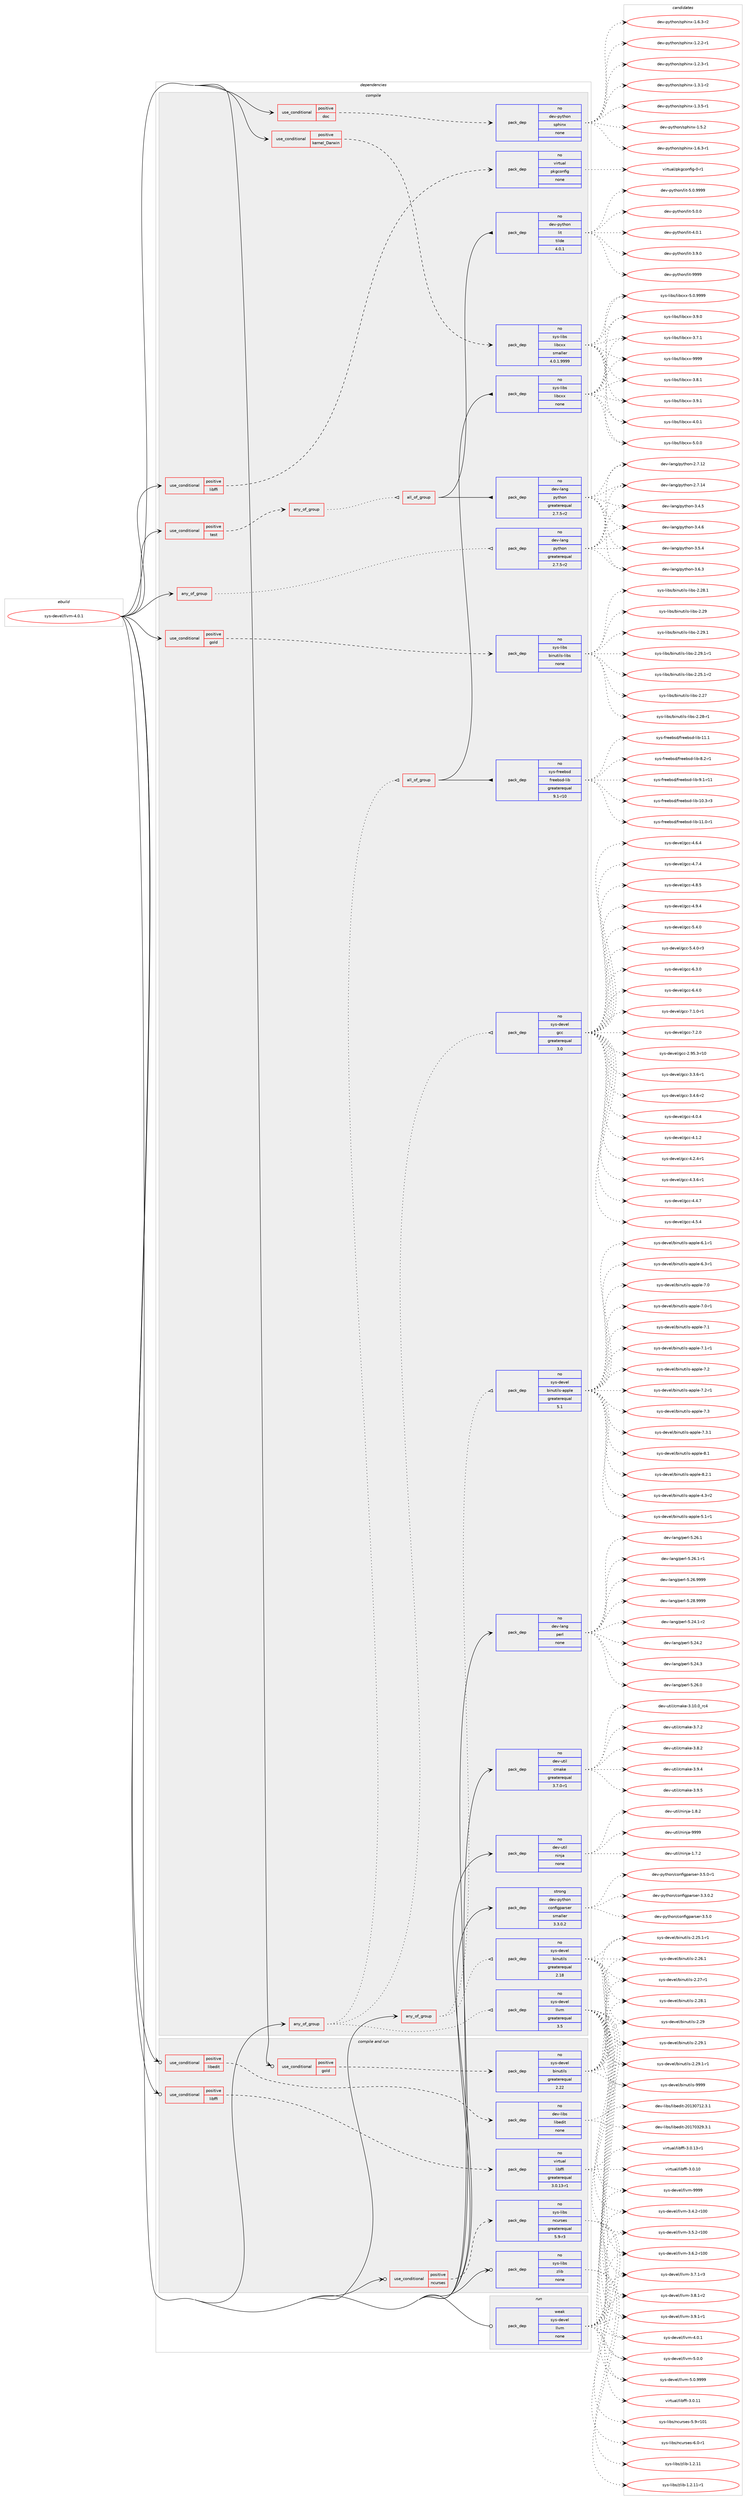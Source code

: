 digraph prolog {

# *************
# Graph options
# *************

newrank=true;
concentrate=true;
compound=true;
graph [rankdir=LR,fontname=Helvetica,fontsize=10,ranksep=1.5];#, ranksep=2.5, nodesep=0.2];
edge  [arrowhead=vee];
node  [fontname=Helvetica,fontsize=10];

# **********
# The ebuild
# **********

subgraph cluster_leftcol {
color=gray;
rank=same;
label=<<i>ebuild</i>>;
id [label="sys-devel/llvm-4.0.1", color=red, width=4, href="../sys-devel/llvm-4.0.1.svg"];
}

# ****************
# The dependencies
# ****************

subgraph cluster_midcol {
color=gray;
label=<<i>dependencies</i>>;
subgraph cluster_compile {
fillcolor="#eeeeee";
style=filled;
label=<<i>compile</i>>;
subgraph any8170 {
dependency485410 [label=<<TABLE BORDER="0" CELLBORDER="1" CELLSPACING="0" CELLPADDING="4"><TR><TD CELLPADDING="10">any_of_group</TD></TR></TABLE>>, shape=none, color=red];subgraph pack360628 {
dependency485411 [label=<<TABLE BORDER="0" CELLBORDER="1" CELLSPACING="0" CELLPADDING="4" WIDTH="220"><TR><TD ROWSPAN="6" CELLPADDING="30">pack_dep</TD></TR><TR><TD WIDTH="110">no</TD></TR><TR><TD>dev-lang</TD></TR><TR><TD>python</TD></TR><TR><TD>greaterequal</TD></TR><TR><TD>2.7.5-r2</TD></TR></TABLE>>, shape=none, color=blue];
}
dependency485410:e -> dependency485411:w [weight=20,style="dotted",arrowhead="oinv"];
}
id:e -> dependency485410:w [weight=20,style="solid",arrowhead="vee"];
subgraph any8171 {
dependency485412 [label=<<TABLE BORDER="0" CELLBORDER="1" CELLSPACING="0" CELLPADDING="4"><TR><TD CELLPADDING="10">any_of_group</TD></TR></TABLE>>, shape=none, color=red];subgraph pack360629 {
dependency485413 [label=<<TABLE BORDER="0" CELLBORDER="1" CELLSPACING="0" CELLPADDING="4" WIDTH="220"><TR><TD ROWSPAN="6" CELLPADDING="30">pack_dep</TD></TR><TR><TD WIDTH="110">no</TD></TR><TR><TD>sys-devel</TD></TR><TR><TD>binutils</TD></TR><TR><TD>greaterequal</TD></TR><TR><TD>2.18</TD></TR></TABLE>>, shape=none, color=blue];
}
dependency485412:e -> dependency485413:w [weight=20,style="dotted",arrowhead="oinv"];
subgraph pack360630 {
dependency485414 [label=<<TABLE BORDER="0" CELLBORDER="1" CELLSPACING="0" CELLPADDING="4" WIDTH="220"><TR><TD ROWSPAN="6" CELLPADDING="30">pack_dep</TD></TR><TR><TD WIDTH="110">no</TD></TR><TR><TD>sys-devel</TD></TR><TR><TD>binutils-apple</TD></TR><TR><TD>greaterequal</TD></TR><TR><TD>5.1</TD></TR></TABLE>>, shape=none, color=blue];
}
dependency485412:e -> dependency485414:w [weight=20,style="dotted",arrowhead="oinv"];
}
id:e -> dependency485412:w [weight=20,style="solid",arrowhead="vee"];
subgraph any8172 {
dependency485415 [label=<<TABLE BORDER="0" CELLBORDER="1" CELLSPACING="0" CELLPADDING="4"><TR><TD CELLPADDING="10">any_of_group</TD></TR></TABLE>>, shape=none, color=red];subgraph pack360631 {
dependency485416 [label=<<TABLE BORDER="0" CELLBORDER="1" CELLSPACING="0" CELLPADDING="4" WIDTH="220"><TR><TD ROWSPAN="6" CELLPADDING="30">pack_dep</TD></TR><TR><TD WIDTH="110">no</TD></TR><TR><TD>sys-devel</TD></TR><TR><TD>gcc</TD></TR><TR><TD>greaterequal</TD></TR><TR><TD>3.0</TD></TR></TABLE>>, shape=none, color=blue];
}
dependency485415:e -> dependency485416:w [weight=20,style="dotted",arrowhead="oinv"];
subgraph pack360632 {
dependency485417 [label=<<TABLE BORDER="0" CELLBORDER="1" CELLSPACING="0" CELLPADDING="4" WIDTH="220"><TR><TD ROWSPAN="6" CELLPADDING="30">pack_dep</TD></TR><TR><TD WIDTH="110">no</TD></TR><TR><TD>sys-devel</TD></TR><TR><TD>llvm</TD></TR><TR><TD>greaterequal</TD></TR><TR><TD>3.5</TD></TR></TABLE>>, shape=none, color=blue];
}
dependency485415:e -> dependency485417:w [weight=20,style="dotted",arrowhead="oinv"];
subgraph all294 {
dependency485418 [label=<<TABLE BORDER="0" CELLBORDER="1" CELLSPACING="0" CELLPADDING="4"><TR><TD CELLPADDING="10">all_of_group</TD></TR></TABLE>>, shape=none, color=red];subgraph pack360633 {
dependency485419 [label=<<TABLE BORDER="0" CELLBORDER="1" CELLSPACING="0" CELLPADDING="4" WIDTH="220"><TR><TD ROWSPAN="6" CELLPADDING="30">pack_dep</TD></TR><TR><TD WIDTH="110">no</TD></TR><TR><TD>sys-freebsd</TD></TR><TR><TD>freebsd-lib</TD></TR><TR><TD>greaterequal</TD></TR><TR><TD>9.1-r10</TD></TR></TABLE>>, shape=none, color=blue];
}
dependency485418:e -> dependency485419:w [weight=20,style="solid",arrowhead="inv"];
subgraph pack360634 {
dependency485420 [label=<<TABLE BORDER="0" CELLBORDER="1" CELLSPACING="0" CELLPADDING="4" WIDTH="220"><TR><TD ROWSPAN="6" CELLPADDING="30">pack_dep</TD></TR><TR><TD WIDTH="110">no</TD></TR><TR><TD>sys-libs</TD></TR><TR><TD>libcxx</TD></TR><TR><TD>none</TD></TR><TR><TD></TD></TR></TABLE>>, shape=none, color=blue];
}
dependency485418:e -> dependency485420:w [weight=20,style="solid",arrowhead="inv"];
}
dependency485415:e -> dependency485418:w [weight=20,style="dotted",arrowhead="oinv"];
}
id:e -> dependency485415:w [weight=20,style="solid",arrowhead="vee"];
subgraph cond116321 {
dependency485421 [label=<<TABLE BORDER="0" CELLBORDER="1" CELLSPACING="0" CELLPADDING="4"><TR><TD ROWSPAN="3" CELLPADDING="10">use_conditional</TD></TR><TR><TD>positive</TD></TR><TR><TD>doc</TD></TR></TABLE>>, shape=none, color=red];
subgraph pack360635 {
dependency485422 [label=<<TABLE BORDER="0" CELLBORDER="1" CELLSPACING="0" CELLPADDING="4" WIDTH="220"><TR><TD ROWSPAN="6" CELLPADDING="30">pack_dep</TD></TR><TR><TD WIDTH="110">no</TD></TR><TR><TD>dev-python</TD></TR><TR><TD>sphinx</TD></TR><TR><TD>none</TD></TR><TR><TD></TD></TR></TABLE>>, shape=none, color=blue];
}
dependency485421:e -> dependency485422:w [weight=20,style="dashed",arrowhead="vee"];
}
id:e -> dependency485421:w [weight=20,style="solid",arrowhead="vee"];
subgraph cond116322 {
dependency485423 [label=<<TABLE BORDER="0" CELLBORDER="1" CELLSPACING="0" CELLPADDING="4"><TR><TD ROWSPAN="3" CELLPADDING="10">use_conditional</TD></TR><TR><TD>positive</TD></TR><TR><TD>gold</TD></TR></TABLE>>, shape=none, color=red];
subgraph pack360636 {
dependency485424 [label=<<TABLE BORDER="0" CELLBORDER="1" CELLSPACING="0" CELLPADDING="4" WIDTH="220"><TR><TD ROWSPAN="6" CELLPADDING="30">pack_dep</TD></TR><TR><TD WIDTH="110">no</TD></TR><TR><TD>sys-libs</TD></TR><TR><TD>binutils-libs</TD></TR><TR><TD>none</TD></TR><TR><TD></TD></TR></TABLE>>, shape=none, color=blue];
}
dependency485423:e -> dependency485424:w [weight=20,style="dashed",arrowhead="vee"];
}
id:e -> dependency485423:w [weight=20,style="solid",arrowhead="vee"];
subgraph cond116323 {
dependency485425 [label=<<TABLE BORDER="0" CELLBORDER="1" CELLSPACING="0" CELLPADDING="4"><TR><TD ROWSPAN="3" CELLPADDING="10">use_conditional</TD></TR><TR><TD>positive</TD></TR><TR><TD>kernel_Darwin</TD></TR></TABLE>>, shape=none, color=red];
subgraph pack360637 {
dependency485426 [label=<<TABLE BORDER="0" CELLBORDER="1" CELLSPACING="0" CELLPADDING="4" WIDTH="220"><TR><TD ROWSPAN="6" CELLPADDING="30">pack_dep</TD></TR><TR><TD WIDTH="110">no</TD></TR><TR><TD>sys-libs</TD></TR><TR><TD>libcxx</TD></TR><TR><TD>smaller</TD></TR><TR><TD>4.0.1.9999</TD></TR></TABLE>>, shape=none, color=blue];
}
dependency485425:e -> dependency485426:w [weight=20,style="dashed",arrowhead="vee"];
}
id:e -> dependency485425:w [weight=20,style="solid",arrowhead="vee"];
subgraph cond116324 {
dependency485427 [label=<<TABLE BORDER="0" CELLBORDER="1" CELLSPACING="0" CELLPADDING="4"><TR><TD ROWSPAN="3" CELLPADDING="10">use_conditional</TD></TR><TR><TD>positive</TD></TR><TR><TD>libffi</TD></TR></TABLE>>, shape=none, color=red];
subgraph pack360638 {
dependency485428 [label=<<TABLE BORDER="0" CELLBORDER="1" CELLSPACING="0" CELLPADDING="4" WIDTH="220"><TR><TD ROWSPAN="6" CELLPADDING="30">pack_dep</TD></TR><TR><TD WIDTH="110">no</TD></TR><TR><TD>virtual</TD></TR><TR><TD>pkgconfig</TD></TR><TR><TD>none</TD></TR><TR><TD></TD></TR></TABLE>>, shape=none, color=blue];
}
dependency485427:e -> dependency485428:w [weight=20,style="dashed",arrowhead="vee"];
}
id:e -> dependency485427:w [weight=20,style="solid",arrowhead="vee"];
subgraph cond116325 {
dependency485429 [label=<<TABLE BORDER="0" CELLBORDER="1" CELLSPACING="0" CELLPADDING="4"><TR><TD ROWSPAN="3" CELLPADDING="10">use_conditional</TD></TR><TR><TD>positive</TD></TR><TR><TD>test</TD></TR></TABLE>>, shape=none, color=red];
subgraph any8173 {
dependency485430 [label=<<TABLE BORDER="0" CELLBORDER="1" CELLSPACING="0" CELLPADDING="4"><TR><TD CELLPADDING="10">any_of_group</TD></TR></TABLE>>, shape=none, color=red];subgraph all295 {
dependency485431 [label=<<TABLE BORDER="0" CELLBORDER="1" CELLSPACING="0" CELLPADDING="4"><TR><TD CELLPADDING="10">all_of_group</TD></TR></TABLE>>, shape=none, color=red];subgraph pack360639 {
dependency485432 [label=<<TABLE BORDER="0" CELLBORDER="1" CELLSPACING="0" CELLPADDING="4" WIDTH="220"><TR><TD ROWSPAN="6" CELLPADDING="30">pack_dep</TD></TR><TR><TD WIDTH="110">no</TD></TR><TR><TD>dev-lang</TD></TR><TR><TD>python</TD></TR><TR><TD>greaterequal</TD></TR><TR><TD>2.7.5-r2</TD></TR></TABLE>>, shape=none, color=blue];
}
dependency485431:e -> dependency485432:w [weight=20,style="solid",arrowhead="inv"];
subgraph pack360640 {
dependency485433 [label=<<TABLE BORDER="0" CELLBORDER="1" CELLSPACING="0" CELLPADDING="4" WIDTH="220"><TR><TD ROWSPAN="6" CELLPADDING="30">pack_dep</TD></TR><TR><TD WIDTH="110">no</TD></TR><TR><TD>dev-python</TD></TR><TR><TD>lit</TD></TR><TR><TD>tilde</TD></TR><TR><TD>4.0.1</TD></TR></TABLE>>, shape=none, color=blue];
}
dependency485431:e -> dependency485433:w [weight=20,style="solid",arrowhead="inv"];
}
dependency485430:e -> dependency485431:w [weight=20,style="dotted",arrowhead="oinv"];
}
dependency485429:e -> dependency485430:w [weight=20,style="dashed",arrowhead="vee"];
}
id:e -> dependency485429:w [weight=20,style="solid",arrowhead="vee"];
subgraph pack360641 {
dependency485434 [label=<<TABLE BORDER="0" CELLBORDER="1" CELLSPACING="0" CELLPADDING="4" WIDTH="220"><TR><TD ROWSPAN="6" CELLPADDING="30">pack_dep</TD></TR><TR><TD WIDTH="110">no</TD></TR><TR><TD>dev-lang</TD></TR><TR><TD>perl</TD></TR><TR><TD>none</TD></TR><TR><TD></TD></TR></TABLE>>, shape=none, color=blue];
}
id:e -> dependency485434:w [weight=20,style="solid",arrowhead="vee"];
subgraph pack360642 {
dependency485435 [label=<<TABLE BORDER="0" CELLBORDER="1" CELLSPACING="0" CELLPADDING="4" WIDTH="220"><TR><TD ROWSPAN="6" CELLPADDING="30">pack_dep</TD></TR><TR><TD WIDTH="110">no</TD></TR><TR><TD>dev-util</TD></TR><TR><TD>cmake</TD></TR><TR><TD>greaterequal</TD></TR><TR><TD>3.7.0-r1</TD></TR></TABLE>>, shape=none, color=blue];
}
id:e -> dependency485435:w [weight=20,style="solid",arrowhead="vee"];
subgraph pack360643 {
dependency485436 [label=<<TABLE BORDER="0" CELLBORDER="1" CELLSPACING="0" CELLPADDING="4" WIDTH="220"><TR><TD ROWSPAN="6" CELLPADDING="30">pack_dep</TD></TR><TR><TD WIDTH="110">no</TD></TR><TR><TD>dev-util</TD></TR><TR><TD>ninja</TD></TR><TR><TD>none</TD></TR><TR><TD></TD></TR></TABLE>>, shape=none, color=blue];
}
id:e -> dependency485436:w [weight=20,style="solid",arrowhead="vee"];
subgraph pack360644 {
dependency485437 [label=<<TABLE BORDER="0" CELLBORDER="1" CELLSPACING="0" CELLPADDING="4" WIDTH="220"><TR><TD ROWSPAN="6" CELLPADDING="30">pack_dep</TD></TR><TR><TD WIDTH="110">strong</TD></TR><TR><TD>dev-python</TD></TR><TR><TD>configparser</TD></TR><TR><TD>smaller</TD></TR><TR><TD>3.3.0.2</TD></TR></TABLE>>, shape=none, color=blue];
}
id:e -> dependency485437:w [weight=20,style="solid",arrowhead="vee"];
}
subgraph cluster_compileandrun {
fillcolor="#eeeeee";
style=filled;
label=<<i>compile and run</i>>;
subgraph cond116326 {
dependency485438 [label=<<TABLE BORDER="0" CELLBORDER="1" CELLSPACING="0" CELLPADDING="4"><TR><TD ROWSPAN="3" CELLPADDING="10">use_conditional</TD></TR><TR><TD>positive</TD></TR><TR><TD>gold</TD></TR></TABLE>>, shape=none, color=red];
subgraph pack360645 {
dependency485439 [label=<<TABLE BORDER="0" CELLBORDER="1" CELLSPACING="0" CELLPADDING="4" WIDTH="220"><TR><TD ROWSPAN="6" CELLPADDING="30">pack_dep</TD></TR><TR><TD WIDTH="110">no</TD></TR><TR><TD>sys-devel</TD></TR><TR><TD>binutils</TD></TR><TR><TD>greaterequal</TD></TR><TR><TD>2.22</TD></TR></TABLE>>, shape=none, color=blue];
}
dependency485438:e -> dependency485439:w [weight=20,style="dashed",arrowhead="vee"];
}
id:e -> dependency485438:w [weight=20,style="solid",arrowhead="odotvee"];
subgraph cond116327 {
dependency485440 [label=<<TABLE BORDER="0" CELLBORDER="1" CELLSPACING="0" CELLPADDING="4"><TR><TD ROWSPAN="3" CELLPADDING="10">use_conditional</TD></TR><TR><TD>positive</TD></TR><TR><TD>libedit</TD></TR></TABLE>>, shape=none, color=red];
subgraph pack360646 {
dependency485441 [label=<<TABLE BORDER="0" CELLBORDER="1" CELLSPACING="0" CELLPADDING="4" WIDTH="220"><TR><TD ROWSPAN="6" CELLPADDING="30">pack_dep</TD></TR><TR><TD WIDTH="110">no</TD></TR><TR><TD>dev-libs</TD></TR><TR><TD>libedit</TD></TR><TR><TD>none</TD></TR><TR><TD></TD></TR></TABLE>>, shape=none, color=blue];
}
dependency485440:e -> dependency485441:w [weight=20,style="dashed",arrowhead="vee"];
}
id:e -> dependency485440:w [weight=20,style="solid",arrowhead="odotvee"];
subgraph cond116328 {
dependency485442 [label=<<TABLE BORDER="0" CELLBORDER="1" CELLSPACING="0" CELLPADDING="4"><TR><TD ROWSPAN="3" CELLPADDING="10">use_conditional</TD></TR><TR><TD>positive</TD></TR><TR><TD>libffi</TD></TR></TABLE>>, shape=none, color=red];
subgraph pack360647 {
dependency485443 [label=<<TABLE BORDER="0" CELLBORDER="1" CELLSPACING="0" CELLPADDING="4" WIDTH="220"><TR><TD ROWSPAN="6" CELLPADDING="30">pack_dep</TD></TR><TR><TD WIDTH="110">no</TD></TR><TR><TD>virtual</TD></TR><TR><TD>libffi</TD></TR><TR><TD>greaterequal</TD></TR><TR><TD>3.0.13-r1</TD></TR></TABLE>>, shape=none, color=blue];
}
dependency485442:e -> dependency485443:w [weight=20,style="dashed",arrowhead="vee"];
}
id:e -> dependency485442:w [weight=20,style="solid",arrowhead="odotvee"];
subgraph cond116329 {
dependency485444 [label=<<TABLE BORDER="0" CELLBORDER="1" CELLSPACING="0" CELLPADDING="4"><TR><TD ROWSPAN="3" CELLPADDING="10">use_conditional</TD></TR><TR><TD>positive</TD></TR><TR><TD>ncurses</TD></TR></TABLE>>, shape=none, color=red];
subgraph pack360648 {
dependency485445 [label=<<TABLE BORDER="0" CELLBORDER="1" CELLSPACING="0" CELLPADDING="4" WIDTH="220"><TR><TD ROWSPAN="6" CELLPADDING="30">pack_dep</TD></TR><TR><TD WIDTH="110">no</TD></TR><TR><TD>sys-libs</TD></TR><TR><TD>ncurses</TD></TR><TR><TD>greaterequal</TD></TR><TR><TD>5.9-r3</TD></TR></TABLE>>, shape=none, color=blue];
}
dependency485444:e -> dependency485445:w [weight=20,style="dashed",arrowhead="vee"];
}
id:e -> dependency485444:w [weight=20,style="solid",arrowhead="odotvee"];
subgraph pack360649 {
dependency485446 [label=<<TABLE BORDER="0" CELLBORDER="1" CELLSPACING="0" CELLPADDING="4" WIDTH="220"><TR><TD ROWSPAN="6" CELLPADDING="30">pack_dep</TD></TR><TR><TD WIDTH="110">no</TD></TR><TR><TD>sys-libs</TD></TR><TR><TD>zlib</TD></TR><TR><TD>none</TD></TR><TR><TD></TD></TR></TABLE>>, shape=none, color=blue];
}
id:e -> dependency485446:w [weight=20,style="solid",arrowhead="odotvee"];
}
subgraph cluster_run {
fillcolor="#eeeeee";
style=filled;
label=<<i>run</i>>;
subgraph pack360650 {
dependency485447 [label=<<TABLE BORDER="0" CELLBORDER="1" CELLSPACING="0" CELLPADDING="4" WIDTH="220"><TR><TD ROWSPAN="6" CELLPADDING="30">pack_dep</TD></TR><TR><TD WIDTH="110">weak</TD></TR><TR><TD>sys-devel</TD></TR><TR><TD>llvm</TD></TR><TR><TD>none</TD></TR><TR><TD></TD></TR></TABLE>>, shape=none, color=blue];
}
id:e -> dependency485447:w [weight=20,style="solid",arrowhead="odot"];
}
}

# **************
# The candidates
# **************

subgraph cluster_choices {
rank=same;
color=gray;
label=<<i>candidates</i>>;

subgraph choice360628 {
color=black;
nodesep=1;
choice10010111845108971101034711212111610411111045504655464950 [label="dev-lang/python-2.7.12", color=red, width=4,href="../dev-lang/python-2.7.12.svg"];
choice10010111845108971101034711212111610411111045504655464952 [label="dev-lang/python-2.7.14", color=red, width=4,href="../dev-lang/python-2.7.14.svg"];
choice100101118451089711010347112121116104111110455146524653 [label="dev-lang/python-3.4.5", color=red, width=4,href="../dev-lang/python-3.4.5.svg"];
choice100101118451089711010347112121116104111110455146524654 [label="dev-lang/python-3.4.6", color=red, width=4,href="../dev-lang/python-3.4.6.svg"];
choice100101118451089711010347112121116104111110455146534652 [label="dev-lang/python-3.5.4", color=red, width=4,href="../dev-lang/python-3.5.4.svg"];
choice100101118451089711010347112121116104111110455146544651 [label="dev-lang/python-3.6.3", color=red, width=4,href="../dev-lang/python-3.6.3.svg"];
dependency485411:e -> choice10010111845108971101034711212111610411111045504655464950:w [style=dotted,weight="100"];
dependency485411:e -> choice10010111845108971101034711212111610411111045504655464952:w [style=dotted,weight="100"];
dependency485411:e -> choice100101118451089711010347112121116104111110455146524653:w [style=dotted,weight="100"];
dependency485411:e -> choice100101118451089711010347112121116104111110455146524654:w [style=dotted,weight="100"];
dependency485411:e -> choice100101118451089711010347112121116104111110455146534652:w [style=dotted,weight="100"];
dependency485411:e -> choice100101118451089711010347112121116104111110455146544651:w [style=dotted,weight="100"];
}
subgraph choice360629 {
color=black;
nodesep=1;
choice115121115451001011181011084798105110117116105108115455046505346494511449 [label="sys-devel/binutils-2.25.1-r1", color=red, width=4,href="../sys-devel/binutils-2.25.1-r1.svg"];
choice11512111545100101118101108479810511011711610510811545504650544649 [label="sys-devel/binutils-2.26.1", color=red, width=4,href="../sys-devel/binutils-2.26.1.svg"];
choice11512111545100101118101108479810511011711610510811545504650554511449 [label="sys-devel/binutils-2.27-r1", color=red, width=4,href="../sys-devel/binutils-2.27-r1.svg"];
choice11512111545100101118101108479810511011711610510811545504650564649 [label="sys-devel/binutils-2.28.1", color=red, width=4,href="../sys-devel/binutils-2.28.1.svg"];
choice1151211154510010111810110847981051101171161051081154550465057 [label="sys-devel/binutils-2.29", color=red, width=4,href="../sys-devel/binutils-2.29.svg"];
choice11512111545100101118101108479810511011711610510811545504650574649 [label="sys-devel/binutils-2.29.1", color=red, width=4,href="../sys-devel/binutils-2.29.1.svg"];
choice115121115451001011181011084798105110117116105108115455046505746494511449 [label="sys-devel/binutils-2.29.1-r1", color=red, width=4,href="../sys-devel/binutils-2.29.1-r1.svg"];
choice1151211154510010111810110847981051101171161051081154557575757 [label="sys-devel/binutils-9999", color=red, width=4,href="../sys-devel/binutils-9999.svg"];
dependency485413:e -> choice115121115451001011181011084798105110117116105108115455046505346494511449:w [style=dotted,weight="100"];
dependency485413:e -> choice11512111545100101118101108479810511011711610510811545504650544649:w [style=dotted,weight="100"];
dependency485413:e -> choice11512111545100101118101108479810511011711610510811545504650554511449:w [style=dotted,weight="100"];
dependency485413:e -> choice11512111545100101118101108479810511011711610510811545504650564649:w [style=dotted,weight="100"];
dependency485413:e -> choice1151211154510010111810110847981051101171161051081154550465057:w [style=dotted,weight="100"];
dependency485413:e -> choice11512111545100101118101108479810511011711610510811545504650574649:w [style=dotted,weight="100"];
dependency485413:e -> choice115121115451001011181011084798105110117116105108115455046505746494511449:w [style=dotted,weight="100"];
dependency485413:e -> choice1151211154510010111810110847981051101171161051081154557575757:w [style=dotted,weight="100"];
}
subgraph choice360630 {
color=black;
nodesep=1;
choice1151211154510010111810110847981051101171161051081154597112112108101455246514511450 [label="sys-devel/binutils-apple-4.3-r2", color=red, width=4,href="../sys-devel/binutils-apple-4.3-r2.svg"];
choice1151211154510010111810110847981051101171161051081154597112112108101455346494511449 [label="sys-devel/binutils-apple-5.1-r1", color=red, width=4,href="../sys-devel/binutils-apple-5.1-r1.svg"];
choice1151211154510010111810110847981051101171161051081154597112112108101455446494511449 [label="sys-devel/binutils-apple-6.1-r1", color=red, width=4,href="../sys-devel/binutils-apple-6.1-r1.svg"];
choice1151211154510010111810110847981051101171161051081154597112112108101455446514511449 [label="sys-devel/binutils-apple-6.3-r1", color=red, width=4,href="../sys-devel/binutils-apple-6.3-r1.svg"];
choice115121115451001011181011084798105110117116105108115459711211210810145554648 [label="sys-devel/binutils-apple-7.0", color=red, width=4,href="../sys-devel/binutils-apple-7.0.svg"];
choice1151211154510010111810110847981051101171161051081154597112112108101455546484511449 [label="sys-devel/binutils-apple-7.0-r1", color=red, width=4,href="../sys-devel/binutils-apple-7.0-r1.svg"];
choice115121115451001011181011084798105110117116105108115459711211210810145554649 [label="sys-devel/binutils-apple-7.1", color=red, width=4,href="../sys-devel/binutils-apple-7.1.svg"];
choice1151211154510010111810110847981051101171161051081154597112112108101455546494511449 [label="sys-devel/binutils-apple-7.1-r1", color=red, width=4,href="../sys-devel/binutils-apple-7.1-r1.svg"];
choice115121115451001011181011084798105110117116105108115459711211210810145554650 [label="sys-devel/binutils-apple-7.2", color=red, width=4,href="../sys-devel/binutils-apple-7.2.svg"];
choice1151211154510010111810110847981051101171161051081154597112112108101455546504511449 [label="sys-devel/binutils-apple-7.2-r1", color=red, width=4,href="../sys-devel/binutils-apple-7.2-r1.svg"];
choice115121115451001011181011084798105110117116105108115459711211210810145554651 [label="sys-devel/binutils-apple-7.3", color=red, width=4,href="../sys-devel/binutils-apple-7.3.svg"];
choice1151211154510010111810110847981051101171161051081154597112112108101455546514649 [label="sys-devel/binutils-apple-7.3.1", color=red, width=4,href="../sys-devel/binutils-apple-7.3.1.svg"];
choice115121115451001011181011084798105110117116105108115459711211210810145564649 [label="sys-devel/binutils-apple-8.1", color=red, width=4,href="../sys-devel/binutils-apple-8.1.svg"];
choice1151211154510010111810110847981051101171161051081154597112112108101455646504649 [label="sys-devel/binutils-apple-8.2.1", color=red, width=4,href="../sys-devel/binutils-apple-8.2.1.svg"];
dependency485414:e -> choice1151211154510010111810110847981051101171161051081154597112112108101455246514511450:w [style=dotted,weight="100"];
dependency485414:e -> choice1151211154510010111810110847981051101171161051081154597112112108101455346494511449:w [style=dotted,weight="100"];
dependency485414:e -> choice1151211154510010111810110847981051101171161051081154597112112108101455446494511449:w [style=dotted,weight="100"];
dependency485414:e -> choice1151211154510010111810110847981051101171161051081154597112112108101455446514511449:w [style=dotted,weight="100"];
dependency485414:e -> choice115121115451001011181011084798105110117116105108115459711211210810145554648:w [style=dotted,weight="100"];
dependency485414:e -> choice1151211154510010111810110847981051101171161051081154597112112108101455546484511449:w [style=dotted,weight="100"];
dependency485414:e -> choice115121115451001011181011084798105110117116105108115459711211210810145554649:w [style=dotted,weight="100"];
dependency485414:e -> choice1151211154510010111810110847981051101171161051081154597112112108101455546494511449:w [style=dotted,weight="100"];
dependency485414:e -> choice115121115451001011181011084798105110117116105108115459711211210810145554650:w [style=dotted,weight="100"];
dependency485414:e -> choice1151211154510010111810110847981051101171161051081154597112112108101455546504511449:w [style=dotted,weight="100"];
dependency485414:e -> choice115121115451001011181011084798105110117116105108115459711211210810145554651:w [style=dotted,weight="100"];
dependency485414:e -> choice1151211154510010111810110847981051101171161051081154597112112108101455546514649:w [style=dotted,weight="100"];
dependency485414:e -> choice115121115451001011181011084798105110117116105108115459711211210810145564649:w [style=dotted,weight="100"];
dependency485414:e -> choice1151211154510010111810110847981051101171161051081154597112112108101455646504649:w [style=dotted,weight="100"];
}
subgraph choice360631 {
color=black;
nodesep=1;
choice1151211154510010111810110847103999945504657534651451144948 [label="sys-devel/gcc-2.95.3-r10", color=red, width=4,href="../sys-devel/gcc-2.95.3-r10.svg"];
choice115121115451001011181011084710399994551465146544511449 [label="sys-devel/gcc-3.3.6-r1", color=red, width=4,href="../sys-devel/gcc-3.3.6-r1.svg"];
choice115121115451001011181011084710399994551465246544511450 [label="sys-devel/gcc-3.4.6-r2", color=red, width=4,href="../sys-devel/gcc-3.4.6-r2.svg"];
choice11512111545100101118101108471039999455246484652 [label="sys-devel/gcc-4.0.4", color=red, width=4,href="../sys-devel/gcc-4.0.4.svg"];
choice11512111545100101118101108471039999455246494650 [label="sys-devel/gcc-4.1.2", color=red, width=4,href="../sys-devel/gcc-4.1.2.svg"];
choice115121115451001011181011084710399994552465046524511449 [label="sys-devel/gcc-4.2.4-r1", color=red, width=4,href="../sys-devel/gcc-4.2.4-r1.svg"];
choice115121115451001011181011084710399994552465146544511449 [label="sys-devel/gcc-4.3.6-r1", color=red, width=4,href="../sys-devel/gcc-4.3.6-r1.svg"];
choice11512111545100101118101108471039999455246524655 [label="sys-devel/gcc-4.4.7", color=red, width=4,href="../sys-devel/gcc-4.4.7.svg"];
choice11512111545100101118101108471039999455246534652 [label="sys-devel/gcc-4.5.4", color=red, width=4,href="../sys-devel/gcc-4.5.4.svg"];
choice11512111545100101118101108471039999455246544652 [label="sys-devel/gcc-4.6.4", color=red, width=4,href="../sys-devel/gcc-4.6.4.svg"];
choice11512111545100101118101108471039999455246554652 [label="sys-devel/gcc-4.7.4", color=red, width=4,href="../sys-devel/gcc-4.7.4.svg"];
choice11512111545100101118101108471039999455246564653 [label="sys-devel/gcc-4.8.5", color=red, width=4,href="../sys-devel/gcc-4.8.5.svg"];
choice11512111545100101118101108471039999455246574652 [label="sys-devel/gcc-4.9.4", color=red, width=4,href="../sys-devel/gcc-4.9.4.svg"];
choice11512111545100101118101108471039999455346524648 [label="sys-devel/gcc-5.4.0", color=red, width=4,href="../sys-devel/gcc-5.4.0.svg"];
choice115121115451001011181011084710399994553465246484511451 [label="sys-devel/gcc-5.4.0-r3", color=red, width=4,href="../sys-devel/gcc-5.4.0-r3.svg"];
choice11512111545100101118101108471039999455446514648 [label="sys-devel/gcc-6.3.0", color=red, width=4,href="../sys-devel/gcc-6.3.0.svg"];
choice11512111545100101118101108471039999455446524648 [label="sys-devel/gcc-6.4.0", color=red, width=4,href="../sys-devel/gcc-6.4.0.svg"];
choice115121115451001011181011084710399994555464946484511449 [label="sys-devel/gcc-7.1.0-r1", color=red, width=4,href="../sys-devel/gcc-7.1.0-r1.svg"];
choice11512111545100101118101108471039999455546504648 [label="sys-devel/gcc-7.2.0", color=red, width=4,href="../sys-devel/gcc-7.2.0.svg"];
dependency485416:e -> choice1151211154510010111810110847103999945504657534651451144948:w [style=dotted,weight="100"];
dependency485416:e -> choice115121115451001011181011084710399994551465146544511449:w [style=dotted,weight="100"];
dependency485416:e -> choice115121115451001011181011084710399994551465246544511450:w [style=dotted,weight="100"];
dependency485416:e -> choice11512111545100101118101108471039999455246484652:w [style=dotted,weight="100"];
dependency485416:e -> choice11512111545100101118101108471039999455246494650:w [style=dotted,weight="100"];
dependency485416:e -> choice115121115451001011181011084710399994552465046524511449:w [style=dotted,weight="100"];
dependency485416:e -> choice115121115451001011181011084710399994552465146544511449:w [style=dotted,weight="100"];
dependency485416:e -> choice11512111545100101118101108471039999455246524655:w [style=dotted,weight="100"];
dependency485416:e -> choice11512111545100101118101108471039999455246534652:w [style=dotted,weight="100"];
dependency485416:e -> choice11512111545100101118101108471039999455246544652:w [style=dotted,weight="100"];
dependency485416:e -> choice11512111545100101118101108471039999455246554652:w [style=dotted,weight="100"];
dependency485416:e -> choice11512111545100101118101108471039999455246564653:w [style=dotted,weight="100"];
dependency485416:e -> choice11512111545100101118101108471039999455246574652:w [style=dotted,weight="100"];
dependency485416:e -> choice11512111545100101118101108471039999455346524648:w [style=dotted,weight="100"];
dependency485416:e -> choice115121115451001011181011084710399994553465246484511451:w [style=dotted,weight="100"];
dependency485416:e -> choice11512111545100101118101108471039999455446514648:w [style=dotted,weight="100"];
dependency485416:e -> choice11512111545100101118101108471039999455446524648:w [style=dotted,weight="100"];
dependency485416:e -> choice115121115451001011181011084710399994555464946484511449:w [style=dotted,weight="100"];
dependency485416:e -> choice11512111545100101118101108471039999455546504648:w [style=dotted,weight="100"];
}
subgraph choice360632 {
color=black;
nodesep=1;
choice115121115451001011181011084710810811810945514652465045114494848 [label="sys-devel/llvm-3.4.2-r100", color=red, width=4,href="../sys-devel/llvm-3.4.2-r100.svg"];
choice115121115451001011181011084710810811810945514653465045114494848 [label="sys-devel/llvm-3.5.2-r100", color=red, width=4,href="../sys-devel/llvm-3.5.2-r100.svg"];
choice115121115451001011181011084710810811810945514654465045114494848 [label="sys-devel/llvm-3.6.2-r100", color=red, width=4,href="../sys-devel/llvm-3.6.2-r100.svg"];
choice11512111545100101118101108471081081181094551465546494511451 [label="sys-devel/llvm-3.7.1-r3", color=red, width=4,href="../sys-devel/llvm-3.7.1-r3.svg"];
choice11512111545100101118101108471081081181094551465646494511450 [label="sys-devel/llvm-3.8.1-r2", color=red, width=4,href="../sys-devel/llvm-3.8.1-r2.svg"];
choice11512111545100101118101108471081081181094551465746494511449 [label="sys-devel/llvm-3.9.1-r1", color=red, width=4,href="../sys-devel/llvm-3.9.1-r1.svg"];
choice1151211154510010111810110847108108118109455246484649 [label="sys-devel/llvm-4.0.1", color=red, width=4,href="../sys-devel/llvm-4.0.1.svg"];
choice1151211154510010111810110847108108118109455346484648 [label="sys-devel/llvm-5.0.0", color=red, width=4,href="../sys-devel/llvm-5.0.0.svg"];
choice1151211154510010111810110847108108118109455346484657575757 [label="sys-devel/llvm-5.0.9999", color=red, width=4,href="../sys-devel/llvm-5.0.9999.svg"];
choice11512111545100101118101108471081081181094557575757 [label="sys-devel/llvm-9999", color=red, width=4,href="../sys-devel/llvm-9999.svg"];
dependency485417:e -> choice115121115451001011181011084710810811810945514652465045114494848:w [style=dotted,weight="100"];
dependency485417:e -> choice115121115451001011181011084710810811810945514653465045114494848:w [style=dotted,weight="100"];
dependency485417:e -> choice115121115451001011181011084710810811810945514654465045114494848:w [style=dotted,weight="100"];
dependency485417:e -> choice11512111545100101118101108471081081181094551465546494511451:w [style=dotted,weight="100"];
dependency485417:e -> choice11512111545100101118101108471081081181094551465646494511450:w [style=dotted,weight="100"];
dependency485417:e -> choice11512111545100101118101108471081081181094551465746494511449:w [style=dotted,weight="100"];
dependency485417:e -> choice1151211154510010111810110847108108118109455246484649:w [style=dotted,weight="100"];
dependency485417:e -> choice1151211154510010111810110847108108118109455346484648:w [style=dotted,weight="100"];
dependency485417:e -> choice1151211154510010111810110847108108118109455346484657575757:w [style=dotted,weight="100"];
dependency485417:e -> choice11512111545100101118101108471081081181094557575757:w [style=dotted,weight="100"];
}
subgraph choice360633 {
color=black;
nodesep=1;
choice11512111545102114101101981151004710211410110198115100451081059845494846514511451 [label="sys-freebsd/freebsd-lib-10.3-r3", color=red, width=4,href="../sys-freebsd/freebsd-lib-10.3-r3.svg"];
choice11512111545102114101101981151004710211410110198115100451081059845494946484511449 [label="sys-freebsd/freebsd-lib-11.0-r1", color=red, width=4,href="../sys-freebsd/freebsd-lib-11.0-r1.svg"];
choice1151211154510211410110198115100471021141011019811510045108105984549494649 [label="sys-freebsd/freebsd-lib-11.1", color=red, width=4,href="../sys-freebsd/freebsd-lib-11.1.svg"];
choice115121115451021141011019811510047102114101101981151004510810598455646504511449 [label="sys-freebsd/freebsd-lib-8.2-r1", color=red, width=4,href="../sys-freebsd/freebsd-lib-8.2-r1.svg"];
choice11512111545102114101101981151004710211410110198115100451081059845574649451144949 [label="sys-freebsd/freebsd-lib-9.1-r11", color=red, width=4,href="../sys-freebsd/freebsd-lib-9.1-r11.svg"];
dependency485419:e -> choice11512111545102114101101981151004710211410110198115100451081059845494846514511451:w [style=dotted,weight="100"];
dependency485419:e -> choice11512111545102114101101981151004710211410110198115100451081059845494946484511449:w [style=dotted,weight="100"];
dependency485419:e -> choice1151211154510211410110198115100471021141011019811510045108105984549494649:w [style=dotted,weight="100"];
dependency485419:e -> choice115121115451021141011019811510047102114101101981151004510810598455646504511449:w [style=dotted,weight="100"];
dependency485419:e -> choice11512111545102114101101981151004710211410110198115100451081059845574649451144949:w [style=dotted,weight="100"];
}
subgraph choice360634 {
color=black;
nodesep=1;
choice1151211154510810598115471081059899120120455146554649 [label="sys-libs/libcxx-3.7.1", color=red, width=4,href="../sys-libs/libcxx-3.7.1.svg"];
choice1151211154510810598115471081059899120120455146564649 [label="sys-libs/libcxx-3.8.1", color=red, width=4,href="../sys-libs/libcxx-3.8.1.svg"];
choice1151211154510810598115471081059899120120455146574648 [label="sys-libs/libcxx-3.9.0", color=red, width=4,href="../sys-libs/libcxx-3.9.0.svg"];
choice1151211154510810598115471081059899120120455146574649 [label="sys-libs/libcxx-3.9.1", color=red, width=4,href="../sys-libs/libcxx-3.9.1.svg"];
choice1151211154510810598115471081059899120120455246484649 [label="sys-libs/libcxx-4.0.1", color=red, width=4,href="../sys-libs/libcxx-4.0.1.svg"];
choice1151211154510810598115471081059899120120455346484648 [label="sys-libs/libcxx-5.0.0", color=red, width=4,href="../sys-libs/libcxx-5.0.0.svg"];
choice1151211154510810598115471081059899120120455346484657575757 [label="sys-libs/libcxx-5.0.9999", color=red, width=4,href="../sys-libs/libcxx-5.0.9999.svg"];
choice11512111545108105981154710810598991201204557575757 [label="sys-libs/libcxx-9999", color=red, width=4,href="../sys-libs/libcxx-9999.svg"];
dependency485420:e -> choice1151211154510810598115471081059899120120455146554649:w [style=dotted,weight="100"];
dependency485420:e -> choice1151211154510810598115471081059899120120455146564649:w [style=dotted,weight="100"];
dependency485420:e -> choice1151211154510810598115471081059899120120455146574648:w [style=dotted,weight="100"];
dependency485420:e -> choice1151211154510810598115471081059899120120455146574649:w [style=dotted,weight="100"];
dependency485420:e -> choice1151211154510810598115471081059899120120455246484649:w [style=dotted,weight="100"];
dependency485420:e -> choice1151211154510810598115471081059899120120455346484648:w [style=dotted,weight="100"];
dependency485420:e -> choice1151211154510810598115471081059899120120455346484657575757:w [style=dotted,weight="100"];
dependency485420:e -> choice11512111545108105981154710810598991201204557575757:w [style=dotted,weight="100"];
}
subgraph choice360635 {
color=black;
nodesep=1;
choice10010111845112121116104111110471151121041051101204549465046504511449 [label="dev-python/sphinx-1.2.2-r1", color=red, width=4,href="../dev-python/sphinx-1.2.2-r1.svg"];
choice10010111845112121116104111110471151121041051101204549465046514511449 [label="dev-python/sphinx-1.2.3-r1", color=red, width=4,href="../dev-python/sphinx-1.2.3-r1.svg"];
choice10010111845112121116104111110471151121041051101204549465146494511450 [label="dev-python/sphinx-1.3.1-r2", color=red, width=4,href="../dev-python/sphinx-1.3.1-r2.svg"];
choice10010111845112121116104111110471151121041051101204549465146534511449 [label="dev-python/sphinx-1.3.5-r1", color=red, width=4,href="../dev-python/sphinx-1.3.5-r1.svg"];
choice1001011184511212111610411111047115112104105110120454946534650 [label="dev-python/sphinx-1.5.2", color=red, width=4,href="../dev-python/sphinx-1.5.2.svg"];
choice10010111845112121116104111110471151121041051101204549465446514511449 [label="dev-python/sphinx-1.6.3-r1", color=red, width=4,href="../dev-python/sphinx-1.6.3-r1.svg"];
choice10010111845112121116104111110471151121041051101204549465446514511450 [label="dev-python/sphinx-1.6.3-r2", color=red, width=4,href="../dev-python/sphinx-1.6.3-r2.svg"];
dependency485422:e -> choice10010111845112121116104111110471151121041051101204549465046504511449:w [style=dotted,weight="100"];
dependency485422:e -> choice10010111845112121116104111110471151121041051101204549465046514511449:w [style=dotted,weight="100"];
dependency485422:e -> choice10010111845112121116104111110471151121041051101204549465146494511450:w [style=dotted,weight="100"];
dependency485422:e -> choice10010111845112121116104111110471151121041051101204549465146534511449:w [style=dotted,weight="100"];
dependency485422:e -> choice1001011184511212111610411111047115112104105110120454946534650:w [style=dotted,weight="100"];
dependency485422:e -> choice10010111845112121116104111110471151121041051101204549465446514511449:w [style=dotted,weight="100"];
dependency485422:e -> choice10010111845112121116104111110471151121041051101204549465446514511450:w [style=dotted,weight="100"];
}
subgraph choice360636 {
color=black;
nodesep=1;
choice115121115451081059811547981051101171161051081154510810598115455046505346494511450 [label="sys-libs/binutils-libs-2.25.1-r2", color=red, width=4,href="../sys-libs/binutils-libs-2.25.1-r2.svg"];
choice1151211154510810598115479810511011711610510811545108105981154550465055 [label="sys-libs/binutils-libs-2.27", color=red, width=4,href="../sys-libs/binutils-libs-2.27.svg"];
choice11512111545108105981154798105110117116105108115451081059811545504650564511449 [label="sys-libs/binutils-libs-2.28-r1", color=red, width=4,href="../sys-libs/binutils-libs-2.28-r1.svg"];
choice11512111545108105981154798105110117116105108115451081059811545504650564649 [label="sys-libs/binutils-libs-2.28.1", color=red, width=4,href="../sys-libs/binutils-libs-2.28.1.svg"];
choice1151211154510810598115479810511011711610510811545108105981154550465057 [label="sys-libs/binutils-libs-2.29", color=red, width=4,href="../sys-libs/binutils-libs-2.29.svg"];
choice11512111545108105981154798105110117116105108115451081059811545504650574649 [label="sys-libs/binutils-libs-2.29.1", color=red, width=4,href="../sys-libs/binutils-libs-2.29.1.svg"];
choice115121115451081059811547981051101171161051081154510810598115455046505746494511449 [label="sys-libs/binutils-libs-2.29.1-r1", color=red, width=4,href="../sys-libs/binutils-libs-2.29.1-r1.svg"];
dependency485424:e -> choice115121115451081059811547981051101171161051081154510810598115455046505346494511450:w [style=dotted,weight="100"];
dependency485424:e -> choice1151211154510810598115479810511011711610510811545108105981154550465055:w [style=dotted,weight="100"];
dependency485424:e -> choice11512111545108105981154798105110117116105108115451081059811545504650564511449:w [style=dotted,weight="100"];
dependency485424:e -> choice11512111545108105981154798105110117116105108115451081059811545504650564649:w [style=dotted,weight="100"];
dependency485424:e -> choice1151211154510810598115479810511011711610510811545108105981154550465057:w [style=dotted,weight="100"];
dependency485424:e -> choice11512111545108105981154798105110117116105108115451081059811545504650574649:w [style=dotted,weight="100"];
dependency485424:e -> choice115121115451081059811547981051101171161051081154510810598115455046505746494511449:w [style=dotted,weight="100"];
}
subgraph choice360637 {
color=black;
nodesep=1;
choice1151211154510810598115471081059899120120455146554649 [label="sys-libs/libcxx-3.7.1", color=red, width=4,href="../sys-libs/libcxx-3.7.1.svg"];
choice1151211154510810598115471081059899120120455146564649 [label="sys-libs/libcxx-3.8.1", color=red, width=4,href="../sys-libs/libcxx-3.8.1.svg"];
choice1151211154510810598115471081059899120120455146574648 [label="sys-libs/libcxx-3.9.0", color=red, width=4,href="../sys-libs/libcxx-3.9.0.svg"];
choice1151211154510810598115471081059899120120455146574649 [label="sys-libs/libcxx-3.9.1", color=red, width=4,href="../sys-libs/libcxx-3.9.1.svg"];
choice1151211154510810598115471081059899120120455246484649 [label="sys-libs/libcxx-4.0.1", color=red, width=4,href="../sys-libs/libcxx-4.0.1.svg"];
choice1151211154510810598115471081059899120120455346484648 [label="sys-libs/libcxx-5.0.0", color=red, width=4,href="../sys-libs/libcxx-5.0.0.svg"];
choice1151211154510810598115471081059899120120455346484657575757 [label="sys-libs/libcxx-5.0.9999", color=red, width=4,href="../sys-libs/libcxx-5.0.9999.svg"];
choice11512111545108105981154710810598991201204557575757 [label="sys-libs/libcxx-9999", color=red, width=4,href="../sys-libs/libcxx-9999.svg"];
dependency485426:e -> choice1151211154510810598115471081059899120120455146554649:w [style=dotted,weight="100"];
dependency485426:e -> choice1151211154510810598115471081059899120120455146564649:w [style=dotted,weight="100"];
dependency485426:e -> choice1151211154510810598115471081059899120120455146574648:w [style=dotted,weight="100"];
dependency485426:e -> choice1151211154510810598115471081059899120120455146574649:w [style=dotted,weight="100"];
dependency485426:e -> choice1151211154510810598115471081059899120120455246484649:w [style=dotted,weight="100"];
dependency485426:e -> choice1151211154510810598115471081059899120120455346484648:w [style=dotted,weight="100"];
dependency485426:e -> choice1151211154510810598115471081059899120120455346484657575757:w [style=dotted,weight="100"];
dependency485426:e -> choice11512111545108105981154710810598991201204557575757:w [style=dotted,weight="100"];
}
subgraph choice360638 {
color=black;
nodesep=1;
choice11810511411611797108471121071039911111010210510345484511449 [label="virtual/pkgconfig-0-r1", color=red, width=4,href="../virtual/pkgconfig-0-r1.svg"];
dependency485428:e -> choice11810511411611797108471121071039911111010210510345484511449:w [style=dotted,weight="100"];
}
subgraph choice360639 {
color=black;
nodesep=1;
choice10010111845108971101034711212111610411111045504655464950 [label="dev-lang/python-2.7.12", color=red, width=4,href="../dev-lang/python-2.7.12.svg"];
choice10010111845108971101034711212111610411111045504655464952 [label="dev-lang/python-2.7.14", color=red, width=4,href="../dev-lang/python-2.7.14.svg"];
choice100101118451089711010347112121116104111110455146524653 [label="dev-lang/python-3.4.5", color=red, width=4,href="../dev-lang/python-3.4.5.svg"];
choice100101118451089711010347112121116104111110455146524654 [label="dev-lang/python-3.4.6", color=red, width=4,href="../dev-lang/python-3.4.6.svg"];
choice100101118451089711010347112121116104111110455146534652 [label="dev-lang/python-3.5.4", color=red, width=4,href="../dev-lang/python-3.5.4.svg"];
choice100101118451089711010347112121116104111110455146544651 [label="dev-lang/python-3.6.3", color=red, width=4,href="../dev-lang/python-3.6.3.svg"];
dependency485432:e -> choice10010111845108971101034711212111610411111045504655464950:w [style=dotted,weight="100"];
dependency485432:e -> choice10010111845108971101034711212111610411111045504655464952:w [style=dotted,weight="100"];
dependency485432:e -> choice100101118451089711010347112121116104111110455146524653:w [style=dotted,weight="100"];
dependency485432:e -> choice100101118451089711010347112121116104111110455146524654:w [style=dotted,weight="100"];
dependency485432:e -> choice100101118451089711010347112121116104111110455146534652:w [style=dotted,weight="100"];
dependency485432:e -> choice100101118451089711010347112121116104111110455146544651:w [style=dotted,weight="100"];
}
subgraph choice360640 {
color=black;
nodesep=1;
choice1001011184511212111610411111047108105116455146574648 [label="dev-python/lit-3.9.0", color=red, width=4,href="../dev-python/lit-3.9.0.svg"];
choice1001011184511212111610411111047108105116455246484649 [label="dev-python/lit-4.0.1", color=red, width=4,href="../dev-python/lit-4.0.1.svg"];
choice1001011184511212111610411111047108105116455346484648 [label="dev-python/lit-5.0.0", color=red, width=4,href="../dev-python/lit-5.0.0.svg"];
choice1001011184511212111610411111047108105116455346484657575757 [label="dev-python/lit-5.0.9999", color=red, width=4,href="../dev-python/lit-5.0.9999.svg"];
choice10010111845112121116104111110471081051164557575757 [label="dev-python/lit-9999", color=red, width=4,href="../dev-python/lit-9999.svg"];
dependency485433:e -> choice1001011184511212111610411111047108105116455146574648:w [style=dotted,weight="100"];
dependency485433:e -> choice1001011184511212111610411111047108105116455246484649:w [style=dotted,weight="100"];
dependency485433:e -> choice1001011184511212111610411111047108105116455346484648:w [style=dotted,weight="100"];
dependency485433:e -> choice1001011184511212111610411111047108105116455346484657575757:w [style=dotted,weight="100"];
dependency485433:e -> choice10010111845112121116104111110471081051164557575757:w [style=dotted,weight="100"];
}
subgraph choice360641 {
color=black;
nodesep=1;
choice100101118451089711010347112101114108455346505246494511450 [label="dev-lang/perl-5.24.1-r2", color=red, width=4,href="../dev-lang/perl-5.24.1-r2.svg"];
choice10010111845108971101034711210111410845534650524650 [label="dev-lang/perl-5.24.2", color=red, width=4,href="../dev-lang/perl-5.24.2.svg"];
choice10010111845108971101034711210111410845534650524651 [label="dev-lang/perl-5.24.3", color=red, width=4,href="../dev-lang/perl-5.24.3.svg"];
choice10010111845108971101034711210111410845534650544648 [label="dev-lang/perl-5.26.0", color=red, width=4,href="../dev-lang/perl-5.26.0.svg"];
choice10010111845108971101034711210111410845534650544649 [label="dev-lang/perl-5.26.1", color=red, width=4,href="../dev-lang/perl-5.26.1.svg"];
choice100101118451089711010347112101114108455346505446494511449 [label="dev-lang/perl-5.26.1-r1", color=red, width=4,href="../dev-lang/perl-5.26.1-r1.svg"];
choice10010111845108971101034711210111410845534650544657575757 [label="dev-lang/perl-5.26.9999", color=red, width=4,href="../dev-lang/perl-5.26.9999.svg"];
choice10010111845108971101034711210111410845534650564657575757 [label="dev-lang/perl-5.28.9999", color=red, width=4,href="../dev-lang/perl-5.28.9999.svg"];
dependency485434:e -> choice100101118451089711010347112101114108455346505246494511450:w [style=dotted,weight="100"];
dependency485434:e -> choice10010111845108971101034711210111410845534650524650:w [style=dotted,weight="100"];
dependency485434:e -> choice10010111845108971101034711210111410845534650524651:w [style=dotted,weight="100"];
dependency485434:e -> choice10010111845108971101034711210111410845534650544648:w [style=dotted,weight="100"];
dependency485434:e -> choice10010111845108971101034711210111410845534650544649:w [style=dotted,weight="100"];
dependency485434:e -> choice100101118451089711010347112101114108455346505446494511449:w [style=dotted,weight="100"];
dependency485434:e -> choice10010111845108971101034711210111410845534650544657575757:w [style=dotted,weight="100"];
dependency485434:e -> choice10010111845108971101034711210111410845534650564657575757:w [style=dotted,weight="100"];
}
subgraph choice360642 {
color=black;
nodesep=1;
choice1001011184511711610510847991099710710145514649484648951149952 [label="dev-util/cmake-3.10.0_rc4", color=red, width=4,href="../dev-util/cmake-3.10.0_rc4.svg"];
choice10010111845117116105108479910997107101455146554650 [label="dev-util/cmake-3.7.2", color=red, width=4,href="../dev-util/cmake-3.7.2.svg"];
choice10010111845117116105108479910997107101455146564650 [label="dev-util/cmake-3.8.2", color=red, width=4,href="../dev-util/cmake-3.8.2.svg"];
choice10010111845117116105108479910997107101455146574652 [label="dev-util/cmake-3.9.4", color=red, width=4,href="../dev-util/cmake-3.9.4.svg"];
choice10010111845117116105108479910997107101455146574653 [label="dev-util/cmake-3.9.5", color=red, width=4,href="../dev-util/cmake-3.9.5.svg"];
dependency485435:e -> choice1001011184511711610510847991099710710145514649484648951149952:w [style=dotted,weight="100"];
dependency485435:e -> choice10010111845117116105108479910997107101455146554650:w [style=dotted,weight="100"];
dependency485435:e -> choice10010111845117116105108479910997107101455146564650:w [style=dotted,weight="100"];
dependency485435:e -> choice10010111845117116105108479910997107101455146574652:w [style=dotted,weight="100"];
dependency485435:e -> choice10010111845117116105108479910997107101455146574653:w [style=dotted,weight="100"];
}
subgraph choice360643 {
color=black;
nodesep=1;
choice100101118451171161051084711010511010697454946554650 [label="dev-util/ninja-1.7.2", color=red, width=4,href="../dev-util/ninja-1.7.2.svg"];
choice100101118451171161051084711010511010697454946564650 [label="dev-util/ninja-1.8.2", color=red, width=4,href="../dev-util/ninja-1.8.2.svg"];
choice1001011184511711610510847110105110106974557575757 [label="dev-util/ninja-9999", color=red, width=4,href="../dev-util/ninja-9999.svg"];
dependency485436:e -> choice100101118451171161051084711010511010697454946554650:w [style=dotted,weight="100"];
dependency485436:e -> choice100101118451171161051084711010511010697454946564650:w [style=dotted,weight="100"];
dependency485436:e -> choice1001011184511711610510847110105110106974557575757:w [style=dotted,weight="100"];
}
subgraph choice360644 {
color=black;
nodesep=1;
choice100101118451121211161041111104799111110102105103112971141151011144551465146484650 [label="dev-python/configparser-3.3.0.2", color=red, width=4,href="../dev-python/configparser-3.3.0.2.svg"];
choice10010111845112121116104111110479911111010210510311297114115101114455146534648 [label="dev-python/configparser-3.5.0", color=red, width=4,href="../dev-python/configparser-3.5.0.svg"];
choice100101118451121211161041111104799111110102105103112971141151011144551465346484511449 [label="dev-python/configparser-3.5.0-r1", color=red, width=4,href="../dev-python/configparser-3.5.0-r1.svg"];
dependency485437:e -> choice100101118451121211161041111104799111110102105103112971141151011144551465146484650:w [style=dotted,weight="100"];
dependency485437:e -> choice10010111845112121116104111110479911111010210510311297114115101114455146534648:w [style=dotted,weight="100"];
dependency485437:e -> choice100101118451121211161041111104799111110102105103112971141151011144551465346484511449:w [style=dotted,weight="100"];
}
subgraph choice360645 {
color=black;
nodesep=1;
choice115121115451001011181011084798105110117116105108115455046505346494511449 [label="sys-devel/binutils-2.25.1-r1", color=red, width=4,href="../sys-devel/binutils-2.25.1-r1.svg"];
choice11512111545100101118101108479810511011711610510811545504650544649 [label="sys-devel/binutils-2.26.1", color=red, width=4,href="../sys-devel/binutils-2.26.1.svg"];
choice11512111545100101118101108479810511011711610510811545504650554511449 [label="sys-devel/binutils-2.27-r1", color=red, width=4,href="../sys-devel/binutils-2.27-r1.svg"];
choice11512111545100101118101108479810511011711610510811545504650564649 [label="sys-devel/binutils-2.28.1", color=red, width=4,href="../sys-devel/binutils-2.28.1.svg"];
choice1151211154510010111810110847981051101171161051081154550465057 [label="sys-devel/binutils-2.29", color=red, width=4,href="../sys-devel/binutils-2.29.svg"];
choice11512111545100101118101108479810511011711610510811545504650574649 [label="sys-devel/binutils-2.29.1", color=red, width=4,href="../sys-devel/binutils-2.29.1.svg"];
choice115121115451001011181011084798105110117116105108115455046505746494511449 [label="sys-devel/binutils-2.29.1-r1", color=red, width=4,href="../sys-devel/binutils-2.29.1-r1.svg"];
choice1151211154510010111810110847981051101171161051081154557575757 [label="sys-devel/binutils-9999", color=red, width=4,href="../sys-devel/binutils-9999.svg"];
dependency485439:e -> choice115121115451001011181011084798105110117116105108115455046505346494511449:w [style=dotted,weight="100"];
dependency485439:e -> choice11512111545100101118101108479810511011711610510811545504650544649:w [style=dotted,weight="100"];
dependency485439:e -> choice11512111545100101118101108479810511011711610510811545504650554511449:w [style=dotted,weight="100"];
dependency485439:e -> choice11512111545100101118101108479810511011711610510811545504650564649:w [style=dotted,weight="100"];
dependency485439:e -> choice1151211154510010111810110847981051101171161051081154550465057:w [style=dotted,weight="100"];
dependency485439:e -> choice11512111545100101118101108479810511011711610510811545504650574649:w [style=dotted,weight="100"];
dependency485439:e -> choice115121115451001011181011084798105110117116105108115455046505746494511449:w [style=dotted,weight="100"];
dependency485439:e -> choice1151211154510010111810110847981051101171161051081154557575757:w [style=dotted,weight="100"];
}
subgraph choice360646 {
color=black;
nodesep=1;
choice1001011184510810598115471081059810110010511645504849514855495046514649 [label="dev-libs/libedit-20130712.3.1", color=red, width=4,href="../dev-libs/libedit-20130712.3.1.svg"];
choice1001011184510810598115471081059810110010511645504849554851505746514649 [label="dev-libs/libedit-20170329.3.1", color=red, width=4,href="../dev-libs/libedit-20170329.3.1.svg"];
dependency485441:e -> choice1001011184510810598115471081059810110010511645504849514855495046514649:w [style=dotted,weight="100"];
dependency485441:e -> choice1001011184510810598115471081059810110010511645504849554851505746514649:w [style=dotted,weight="100"];
}
subgraph choice360647 {
color=black;
nodesep=1;
choice11810511411611797108471081059810210210545514648464948 [label="virtual/libffi-3.0.10", color=red, width=4,href="../virtual/libffi-3.0.10.svg"];
choice11810511411611797108471081059810210210545514648464949 [label="virtual/libffi-3.0.11", color=red, width=4,href="../virtual/libffi-3.0.11.svg"];
choice118105114116117971084710810598102102105455146484649514511449 [label="virtual/libffi-3.0.13-r1", color=red, width=4,href="../virtual/libffi-3.0.13-r1.svg"];
dependency485443:e -> choice11810511411611797108471081059810210210545514648464948:w [style=dotted,weight="100"];
dependency485443:e -> choice11810511411611797108471081059810210210545514648464949:w [style=dotted,weight="100"];
dependency485443:e -> choice118105114116117971084710810598102102105455146484649514511449:w [style=dotted,weight="100"];
}
subgraph choice360648 {
color=black;
nodesep=1;
choice115121115451081059811547110991171141151011154553465745114494849 [label="sys-libs/ncurses-5.9-r101", color=red, width=4,href="../sys-libs/ncurses-5.9-r101.svg"];
choice11512111545108105981154711099117114115101115455446484511449 [label="sys-libs/ncurses-6.0-r1", color=red, width=4,href="../sys-libs/ncurses-6.0-r1.svg"];
dependency485445:e -> choice115121115451081059811547110991171141151011154553465745114494849:w [style=dotted,weight="100"];
dependency485445:e -> choice11512111545108105981154711099117114115101115455446484511449:w [style=dotted,weight="100"];
}
subgraph choice360649 {
color=black;
nodesep=1;
choice1151211154510810598115471221081059845494650464949 [label="sys-libs/zlib-1.2.11", color=red, width=4,href="../sys-libs/zlib-1.2.11.svg"];
choice11512111545108105981154712210810598454946504649494511449 [label="sys-libs/zlib-1.2.11-r1", color=red, width=4,href="../sys-libs/zlib-1.2.11-r1.svg"];
dependency485446:e -> choice1151211154510810598115471221081059845494650464949:w [style=dotted,weight="100"];
dependency485446:e -> choice11512111545108105981154712210810598454946504649494511449:w [style=dotted,weight="100"];
}
subgraph choice360650 {
color=black;
nodesep=1;
choice115121115451001011181011084710810811810945514652465045114494848 [label="sys-devel/llvm-3.4.2-r100", color=red, width=4,href="../sys-devel/llvm-3.4.2-r100.svg"];
choice115121115451001011181011084710810811810945514653465045114494848 [label="sys-devel/llvm-3.5.2-r100", color=red, width=4,href="../sys-devel/llvm-3.5.2-r100.svg"];
choice115121115451001011181011084710810811810945514654465045114494848 [label="sys-devel/llvm-3.6.2-r100", color=red, width=4,href="../sys-devel/llvm-3.6.2-r100.svg"];
choice11512111545100101118101108471081081181094551465546494511451 [label="sys-devel/llvm-3.7.1-r3", color=red, width=4,href="../sys-devel/llvm-3.7.1-r3.svg"];
choice11512111545100101118101108471081081181094551465646494511450 [label="sys-devel/llvm-3.8.1-r2", color=red, width=4,href="../sys-devel/llvm-3.8.1-r2.svg"];
choice11512111545100101118101108471081081181094551465746494511449 [label="sys-devel/llvm-3.9.1-r1", color=red, width=4,href="../sys-devel/llvm-3.9.1-r1.svg"];
choice1151211154510010111810110847108108118109455246484649 [label="sys-devel/llvm-4.0.1", color=red, width=4,href="../sys-devel/llvm-4.0.1.svg"];
choice1151211154510010111810110847108108118109455346484648 [label="sys-devel/llvm-5.0.0", color=red, width=4,href="../sys-devel/llvm-5.0.0.svg"];
choice1151211154510010111810110847108108118109455346484657575757 [label="sys-devel/llvm-5.0.9999", color=red, width=4,href="../sys-devel/llvm-5.0.9999.svg"];
choice11512111545100101118101108471081081181094557575757 [label="sys-devel/llvm-9999", color=red, width=4,href="../sys-devel/llvm-9999.svg"];
dependency485447:e -> choice115121115451001011181011084710810811810945514652465045114494848:w [style=dotted,weight="100"];
dependency485447:e -> choice115121115451001011181011084710810811810945514653465045114494848:w [style=dotted,weight="100"];
dependency485447:e -> choice115121115451001011181011084710810811810945514654465045114494848:w [style=dotted,weight="100"];
dependency485447:e -> choice11512111545100101118101108471081081181094551465546494511451:w [style=dotted,weight="100"];
dependency485447:e -> choice11512111545100101118101108471081081181094551465646494511450:w [style=dotted,weight="100"];
dependency485447:e -> choice11512111545100101118101108471081081181094551465746494511449:w [style=dotted,weight="100"];
dependency485447:e -> choice1151211154510010111810110847108108118109455246484649:w [style=dotted,weight="100"];
dependency485447:e -> choice1151211154510010111810110847108108118109455346484648:w [style=dotted,weight="100"];
dependency485447:e -> choice1151211154510010111810110847108108118109455346484657575757:w [style=dotted,weight="100"];
dependency485447:e -> choice11512111545100101118101108471081081181094557575757:w [style=dotted,weight="100"];
}
}

}
